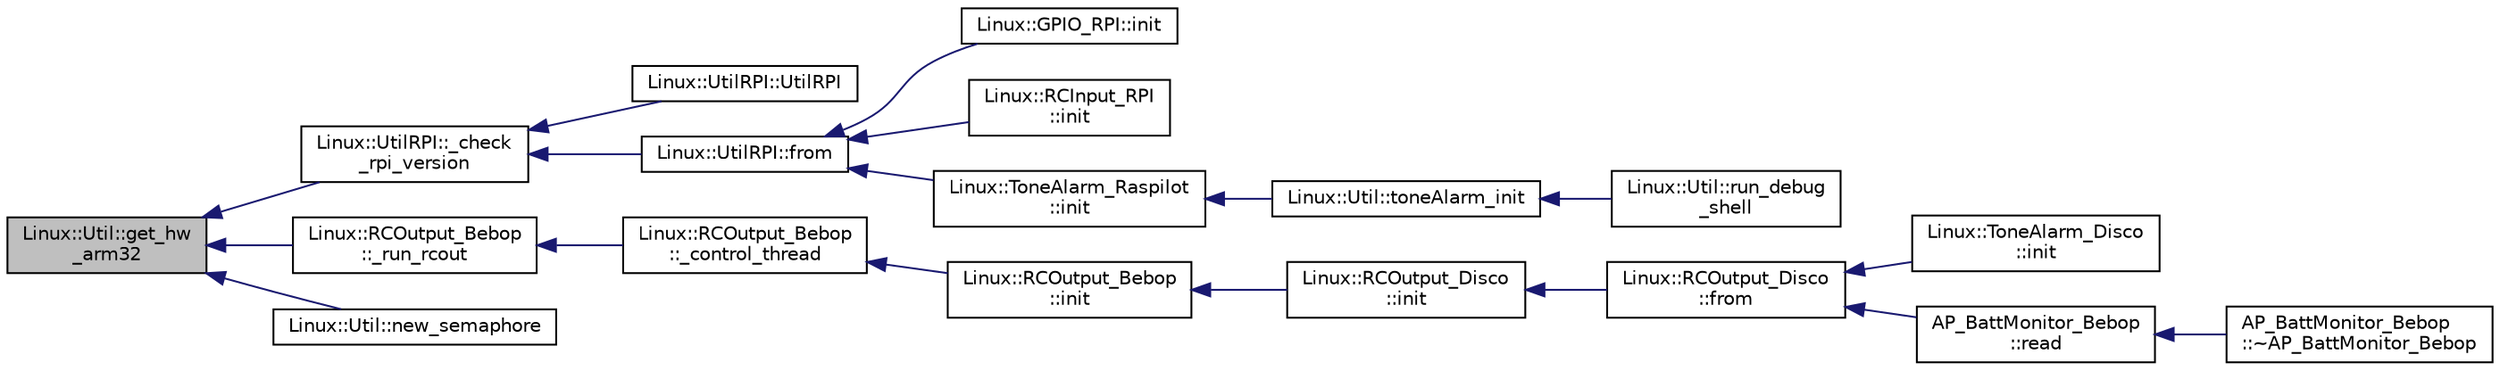 digraph "Linux::Util::get_hw_arm32"
{
 // INTERACTIVE_SVG=YES
  edge [fontname="Helvetica",fontsize="10",labelfontname="Helvetica",labelfontsize="10"];
  node [fontname="Helvetica",fontsize="10",shape=record];
  rankdir="LR";
  Node1 [label="Linux::Util::get_hw\l_arm32",height=0.2,width=0.4,color="black", fillcolor="grey75", style="filled", fontcolor="black"];
  Node1 -> Node2 [dir="back",color="midnightblue",fontsize="10",style="solid",fontname="Helvetica"];
  Node2 [label="Linux::UtilRPI::_check\l_rpi_version",height=0.2,width=0.4,color="black", fillcolor="white", style="filled",URL="$classLinux_1_1UtilRPI.html#a99273928b19ddccf3faa6164b9f61fdf"];
  Node2 -> Node3 [dir="back",color="midnightblue",fontsize="10",style="solid",fontname="Helvetica"];
  Node3 [label="Linux::UtilRPI::UtilRPI",height=0.2,width=0.4,color="black", fillcolor="white", style="filled",URL="$classLinux_1_1UtilRPI.html#a07200c6cc53cb3e2ef0cbdc638ef89fa"];
  Node2 -> Node4 [dir="back",color="midnightblue",fontsize="10",style="solid",fontname="Helvetica"];
  Node4 [label="Linux::UtilRPI::from",height=0.2,width=0.4,color="black", fillcolor="white", style="filled",URL="$classLinux_1_1UtilRPI.html#afedbcee2b1a62aef8fed5ed490ae79e5"];
  Node4 -> Node5 [dir="back",color="midnightblue",fontsize="10",style="solid",fontname="Helvetica"];
  Node5 [label="Linux::GPIO_RPI::init",height=0.2,width=0.4,color="black", fillcolor="white", style="filled",URL="$classLinux_1_1GPIO__RPI.html#af23d85b6f658a699b46e8ad1f9a23a93"];
  Node4 -> Node6 [dir="back",color="midnightblue",fontsize="10",style="solid",fontname="Helvetica"];
  Node6 [label="Linux::RCInput_RPI\l::init",height=0.2,width=0.4,color="black", fillcolor="white", style="filled",URL="$classLinux_1_1RCInput__RPI.html#a51e595285c65e72b90c655f96646c9ac"];
  Node4 -> Node7 [dir="back",color="midnightblue",fontsize="10",style="solid",fontname="Helvetica"];
  Node7 [label="Linux::ToneAlarm_Raspilot\l::init",height=0.2,width=0.4,color="black", fillcolor="white", style="filled",URL="$classLinux_1_1ToneAlarm__Raspilot.html#a66ce4b6b67e5e9b8806f4a2f97652782"];
  Node7 -> Node8 [dir="back",color="midnightblue",fontsize="10",style="solid",fontname="Helvetica"];
  Node8 [label="Linux::Util::toneAlarm_init",height=0.2,width=0.4,color="black", fillcolor="white", style="filled",URL="$classLinux_1_1Util.html#a90d890ec0d1dd517f1adc9204cec5027"];
  Node8 -> Node9 [dir="back",color="midnightblue",fontsize="10",style="solid",fontname="Helvetica"];
  Node9 [label="Linux::Util::run_debug\l_shell",height=0.2,width=0.4,color="black", fillcolor="white", style="filled",URL="$classLinux_1_1Util.html#a3955c101dfea40ec4336f49ebcd47b18"];
  Node1 -> Node10 [dir="back",color="midnightblue",fontsize="10",style="solid",fontname="Helvetica"];
  Node10 [label="Linux::RCOutput_Bebop\l::_run_rcout",height=0.2,width=0.4,color="black", fillcolor="white", style="filled",URL="$classLinux_1_1RCOutput__Bebop.html#a1baaeabaade1ea15e4c770c9277821cc"];
  Node10 -> Node11 [dir="back",color="midnightblue",fontsize="10",style="solid",fontname="Helvetica"];
  Node11 [label="Linux::RCOutput_Bebop\l::_control_thread",height=0.2,width=0.4,color="black", fillcolor="white", style="filled",URL="$classLinux_1_1RCOutput__Bebop.html#a268f09061922bcc792a67fabf70617bc"];
  Node11 -> Node12 [dir="back",color="midnightblue",fontsize="10",style="solid",fontname="Helvetica"];
  Node12 [label="Linux::RCOutput_Bebop\l::init",height=0.2,width=0.4,color="black", fillcolor="white", style="filled",URL="$classLinux_1_1RCOutput__Bebop.html#abcfe02fe9d864e772312746047ab048e"];
  Node12 -> Node13 [dir="back",color="midnightblue",fontsize="10",style="solid",fontname="Helvetica"];
  Node13 [label="Linux::RCOutput_Disco\l::init",height=0.2,width=0.4,color="black", fillcolor="white", style="filled",URL="$classLinux_1_1RCOutput__Disco.html#aa7c4f715a6e793972896389de9d642ad"];
  Node13 -> Node14 [dir="back",color="midnightblue",fontsize="10",style="solid",fontname="Helvetica"];
  Node14 [label="Linux::RCOutput_Disco\l::from",height=0.2,width=0.4,color="black", fillcolor="white", style="filled",URL="$classLinux_1_1RCOutput__Disco.html#a8692caab118bef928bbc9cc2a0a494b9"];
  Node14 -> Node15 [dir="back",color="midnightblue",fontsize="10",style="solid",fontname="Helvetica"];
  Node15 [label="Linux::ToneAlarm_Disco\l::init",height=0.2,width=0.4,color="black", fillcolor="white", style="filled",URL="$classLinux_1_1ToneAlarm__Disco.html#a4560b4c776576123f40fbd85a3f9da37"];
  Node14 -> Node16 [dir="back",color="midnightblue",fontsize="10",style="solid",fontname="Helvetica"];
  Node16 [label="AP_BattMonitor_Bebop\l::read",height=0.2,width=0.4,color="black", fillcolor="white", style="filled",URL="$classAP__BattMonitor__Bebop.html#a21f5d7fd4482fff9ca7d42b91770871b"];
  Node16 -> Node17 [dir="back",color="midnightblue",fontsize="10",style="solid",fontname="Helvetica"];
  Node17 [label="AP_BattMonitor_Bebop\l::~AP_BattMonitor_Bebop",height=0.2,width=0.4,color="black", fillcolor="white", style="filled",URL="$classAP__BattMonitor__Bebop.html#ae3bddd45e54f95f4641bf52fa8d32f8a"];
  Node1 -> Node18 [dir="back",color="midnightblue",fontsize="10",style="solid",fontname="Helvetica"];
  Node18 [label="Linux::Util::new_semaphore",height=0.2,width=0.4,color="black", fillcolor="white", style="filled",URL="$classLinux_1_1Util.html#a3f1665629491d19051fe8ad594efe41b"];
}
